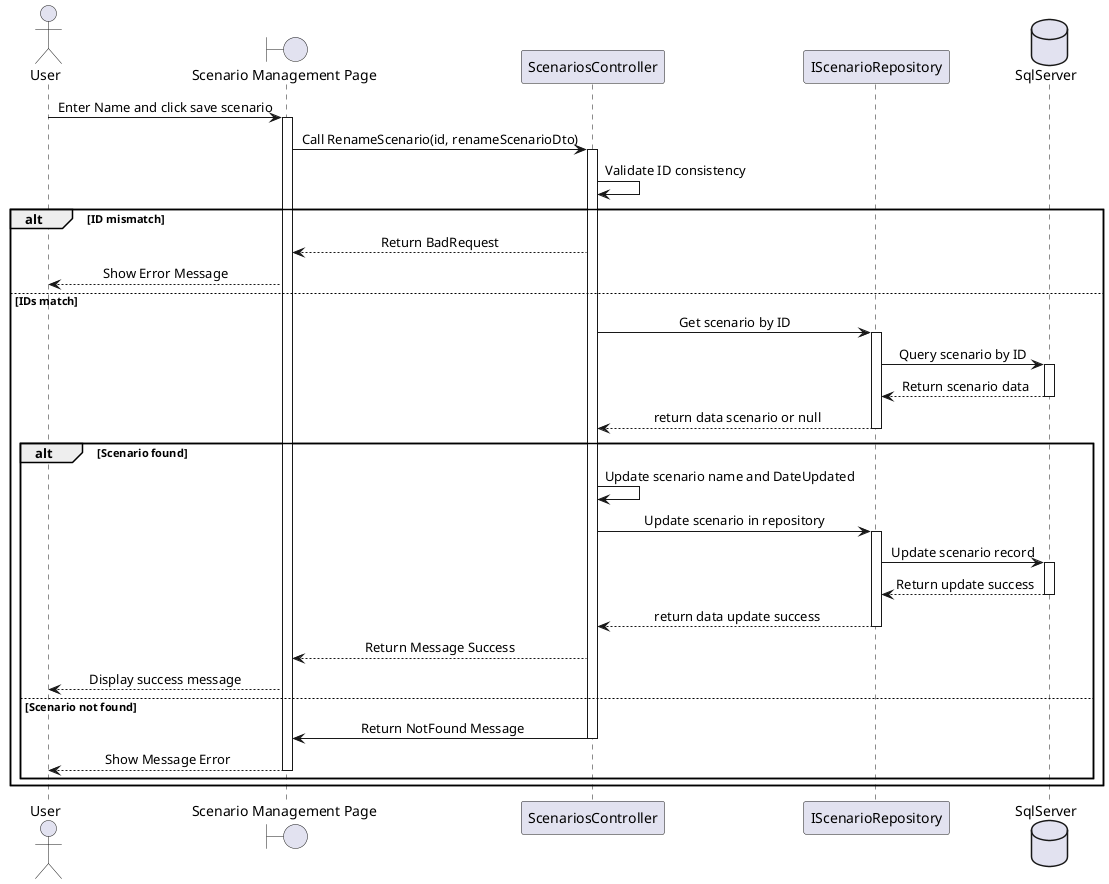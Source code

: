 @startuml RenameScenarioSequenceDiagram
skinparam SequenceMessageAlignment center
actor "User" as U
boundary "Scenario Management Page" as SPage
participant "ScenariosController" as ScenariosController
participant "IScenarioRepository" as IScenarioRepo
database "SqlServer" as DB

U -> SPage : Enter Name and click save scenario
activate SPage

SPage -> ScenariosController : Call RenameScenario(id, renameScenarioDto)
activate ScenariosController

    ScenariosController -> ScenariosController : Validate ID consistency
    alt ID mismatch
        ScenariosController --> SPage : Return BadRequest
        SPage --> U : Show Error Message
    else IDs match
        ScenariosController -> IScenarioRepo : Get scenario by ID
        activate IScenarioRepo
        IScenarioRepo -> DB : Query scenario by ID
        activate DB
        DB --> IScenarioRepo : Return scenario data
        deactivate DB
        IScenarioRepo --> ScenariosController : return data scenario or null
        deactivate IScenarioRepo

        alt Scenario found
            ScenariosController -> ScenariosController : Update scenario name and DateUpdated
            ScenariosController -> IScenarioRepo : Update scenario in repository
            activate IScenarioRepo
            IScenarioRepo -> DB : Update scenario record
            activate DB
            DB --> IScenarioRepo : Return update success
            deactivate DB
            IScenarioRepo --> ScenariosController : return data update success
            deactivate IScenarioRepo
            ScenariosController --> SPage : Return Message Success
            SPage --> U : Display success message
        else Scenario not found
            ScenariosController -> SPage : Return NotFound Message
            deactivate ScenariosController
            SPage --> U : Show Message Error
            deactivate SPage
        end
    end


@enduml
